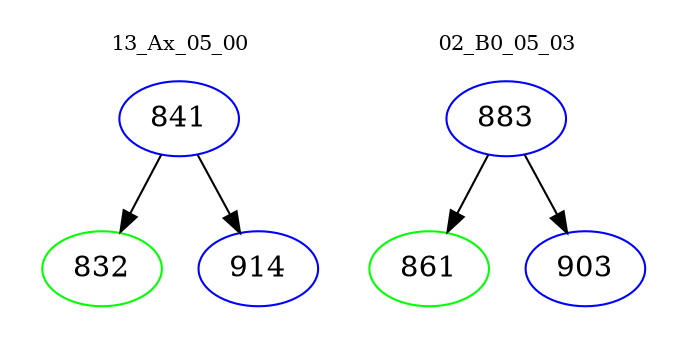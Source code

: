 digraph{
subgraph cluster_0 {
color = white
label = "13_Ax_05_00";
fontsize=10;
T0_841 [label="841", color="blue"]
T0_841 -> T0_832 [color="black"]
T0_832 [label="832", color="green"]
T0_841 -> T0_914 [color="black"]
T0_914 [label="914", color="blue"]
}
subgraph cluster_1 {
color = white
label = "02_B0_05_03";
fontsize=10;
T1_883 [label="883", color="blue"]
T1_883 -> T1_861 [color="black"]
T1_861 [label="861", color="green"]
T1_883 -> T1_903 [color="black"]
T1_903 [label="903", color="blue"]
}
}
